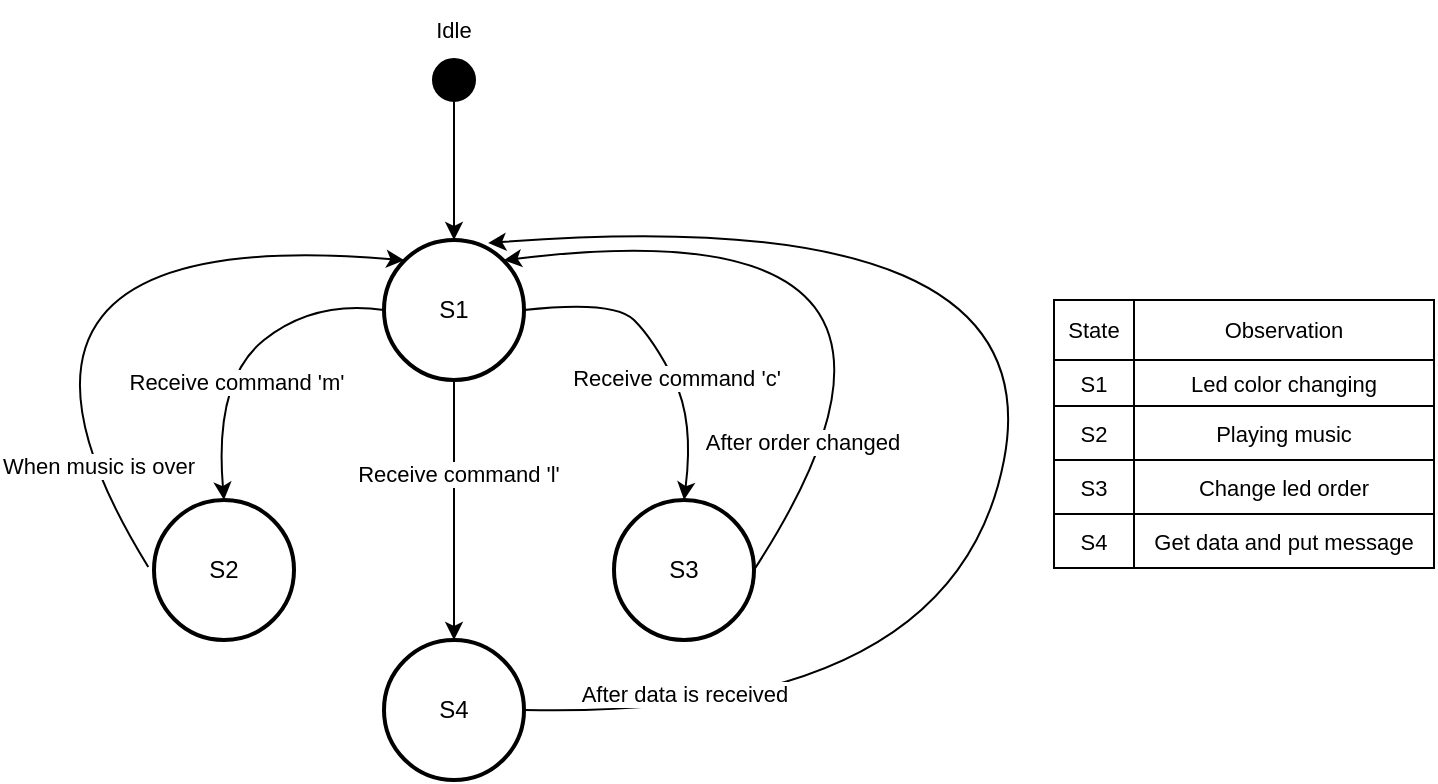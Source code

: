 <mxfile version="22.1.16" type="device">
  <diagram id="C5RBs43oDa-KdzZeNtuy" name="Page-1">
    <mxGraphModel dx="981" dy="567" grid="1" gridSize="10" guides="1" tooltips="1" connect="1" arrows="1" fold="1" page="1" pageScale="1" pageWidth="827" pageHeight="1169" math="0" shadow="0">
      <root>
        <mxCell id="WIyWlLk6GJQsqaUBKTNV-0" />
        <mxCell id="WIyWlLk6GJQsqaUBKTNV-1" parent="WIyWlLk6GJQsqaUBKTNV-0" />
        <mxCell id="5Mziw4J-WXbQ9pku5D82-3" value="" style="edgeStyle=orthogonalEdgeStyle;rounded=0;orthogonalLoop=1;jettySize=auto;html=1;" edge="1" parent="WIyWlLk6GJQsqaUBKTNV-1" source="5Mziw4J-WXbQ9pku5D82-1">
          <mxGeometry relative="1" as="geometry">
            <mxPoint x="300" y="130" as="targetPoint" />
          </mxGeometry>
        </mxCell>
        <mxCell id="5Mziw4J-WXbQ9pku5D82-1" value="" style="strokeWidth=2;html=1;shape=mxgraph.flowchart.start_2;whiteSpace=wrap;fillColor=#000000;aspect=fixed;" vertex="1" parent="WIyWlLk6GJQsqaUBKTNV-1">
          <mxGeometry x="290" y="40" width="20" height="20" as="geometry" />
        </mxCell>
        <mxCell id="5Mziw4J-WXbQ9pku5D82-5" value="S1" style="strokeWidth=2;html=1;shape=mxgraph.flowchart.start_2;whiteSpace=wrap;aspect=fixed;" vertex="1" parent="WIyWlLk6GJQsqaUBKTNV-1">
          <mxGeometry x="265" y="130" width="70" height="70" as="geometry" />
        </mxCell>
        <mxCell id="5Mziw4J-WXbQ9pku5D82-6" value="S2" style="strokeWidth=2;html=1;shape=mxgraph.flowchart.start_2;whiteSpace=wrap;aspect=fixed;" vertex="1" parent="WIyWlLk6GJQsqaUBKTNV-1">
          <mxGeometry x="150" y="260" width="70" height="70" as="geometry" />
        </mxCell>
        <mxCell id="5Mziw4J-WXbQ9pku5D82-7" value="S3" style="strokeWidth=2;html=1;shape=mxgraph.flowchart.start_2;whiteSpace=wrap;aspect=fixed;" vertex="1" parent="WIyWlLk6GJQsqaUBKTNV-1">
          <mxGeometry x="380" y="260" width="70" height="70" as="geometry" />
        </mxCell>
        <mxCell id="5Mziw4J-WXbQ9pku5D82-10" value="" style="curved=1;endArrow=classic;html=1;rounded=0;entryX=0.5;entryY=0;entryDx=0;entryDy=0;entryPerimeter=0;exitX=0;exitY=0.5;exitDx=0;exitDy=0;exitPerimeter=0;" edge="1" parent="WIyWlLk6GJQsqaUBKTNV-1" source="5Mziw4J-WXbQ9pku5D82-5" target="5Mziw4J-WXbQ9pku5D82-6">
          <mxGeometry width="50" height="50" relative="1" as="geometry">
            <mxPoint x="120" y="250" as="sourcePoint" />
            <mxPoint x="170" y="200" as="targetPoint" />
            <Array as="points">
              <mxPoint x="230" y="160" />
              <mxPoint x="180" y="200" />
            </Array>
          </mxGeometry>
        </mxCell>
        <mxCell id="5Mziw4J-WXbQ9pku5D82-13" value="Receive command &#39;m&#39;" style="edgeLabel;html=1;align=center;verticalAlign=middle;resizable=0;points=[];fontSize=11;fontFamily=Helvetica;fontColor=default;" vertex="1" connectable="0" parent="5Mziw4J-WXbQ9pku5D82-10">
          <mxGeometry x="0.148" y="7" relative="1" as="geometry">
            <mxPoint as="offset" />
          </mxGeometry>
        </mxCell>
        <mxCell id="5Mziw4J-WXbQ9pku5D82-12" value="" style="curved=1;endArrow=classic;html=1;rounded=0;labelBackgroundColor=default;strokeColor=default;align=center;verticalAlign=middle;fontFamily=Helvetica;fontSize=11;fontColor=default;shape=connector;exitX=1;exitY=0.5;exitDx=0;exitDy=0;exitPerimeter=0;entryX=0.5;entryY=0;entryDx=0;entryDy=0;entryPerimeter=0;" edge="1" parent="WIyWlLk6GJQsqaUBKTNV-1" source="5Mziw4J-WXbQ9pku5D82-5" target="5Mziw4J-WXbQ9pku5D82-7">
          <mxGeometry width="50" height="50" relative="1" as="geometry">
            <mxPoint x="380" y="230" as="sourcePoint" />
            <mxPoint x="430" y="180" as="targetPoint" />
            <Array as="points">
              <mxPoint x="380" y="160" />
              <mxPoint x="400" y="180" />
              <mxPoint x="420" y="220" />
            </Array>
          </mxGeometry>
        </mxCell>
        <mxCell id="5Mziw4J-WXbQ9pku5D82-14" value="Receive command &#39;c&#39;" style="edgeLabel;html=1;align=center;verticalAlign=middle;resizable=0;points=[];fontSize=11;fontFamily=Helvetica;fontColor=default;" vertex="1" connectable="0" parent="5Mziw4J-WXbQ9pku5D82-12">
          <mxGeometry x="0.19" y="1" relative="1" as="geometry">
            <mxPoint as="offset" />
          </mxGeometry>
        </mxCell>
        <mxCell id="5Mziw4J-WXbQ9pku5D82-15" value="S4" style="strokeWidth=2;html=1;shape=mxgraph.flowchart.start_2;whiteSpace=wrap;aspect=fixed;" vertex="1" parent="WIyWlLk6GJQsqaUBKTNV-1">
          <mxGeometry x="265" y="330" width="70" height="70" as="geometry" />
        </mxCell>
        <mxCell id="5Mziw4J-WXbQ9pku5D82-16" value="" style="endArrow=classic;html=1;rounded=0;labelBackgroundColor=default;strokeColor=default;align=center;verticalAlign=middle;fontFamily=Helvetica;fontSize=11;fontColor=default;shape=connector;curved=1;exitX=0.5;exitY=1;exitDx=0;exitDy=0;exitPerimeter=0;entryX=0.5;entryY=0;entryDx=0;entryDy=0;entryPerimeter=0;" edge="1" parent="WIyWlLk6GJQsqaUBKTNV-1" source="5Mziw4J-WXbQ9pku5D82-5" target="5Mziw4J-WXbQ9pku5D82-15">
          <mxGeometry width="50" height="50" relative="1" as="geometry">
            <mxPoint x="320" y="290" as="sourcePoint" />
            <mxPoint x="370" y="240" as="targetPoint" />
          </mxGeometry>
        </mxCell>
        <mxCell id="5Mziw4J-WXbQ9pku5D82-17" value="Receive command &#39;l&#39;" style="edgeLabel;html=1;align=center;verticalAlign=middle;resizable=0;points=[];fontSize=11;fontFamily=Helvetica;fontColor=default;" vertex="1" connectable="0" parent="5Mziw4J-WXbQ9pku5D82-16">
          <mxGeometry x="-0.287" y="2" relative="1" as="geometry">
            <mxPoint as="offset" />
          </mxGeometry>
        </mxCell>
        <mxCell id="5Mziw4J-WXbQ9pku5D82-20" value="" style="endArrow=classic;html=1;rounded=0;labelBackgroundColor=default;strokeColor=default;align=center;verticalAlign=middle;fontFamily=Helvetica;fontSize=11;fontColor=default;shape=connector;curved=1;exitX=-0.041;exitY=0.478;exitDx=0;exitDy=0;exitPerimeter=0;entryX=0.145;entryY=0.145;entryDx=0;entryDy=0;entryPerimeter=0;" edge="1" parent="WIyWlLk6GJQsqaUBKTNV-1" source="5Mziw4J-WXbQ9pku5D82-6" target="5Mziw4J-WXbQ9pku5D82-5">
          <mxGeometry width="50" height="50" relative="1" as="geometry">
            <mxPoint x="30" y="300" as="sourcePoint" />
            <mxPoint x="80" y="250" as="targetPoint" />
            <Array as="points">
              <mxPoint x="40" y="120" />
            </Array>
          </mxGeometry>
        </mxCell>
        <mxCell id="5Mziw4J-WXbQ9pku5D82-36" value="When music is over" style="edgeLabel;html=1;align=center;verticalAlign=middle;resizable=0;points=[];fontSize=11;fontFamily=Helvetica;fontColor=default;" vertex="1" connectable="0" parent="5Mziw4J-WXbQ9pku5D82-20">
          <mxGeometry x="-0.741" y="-5" relative="1" as="geometry">
            <mxPoint as="offset" />
          </mxGeometry>
        </mxCell>
        <mxCell id="5Mziw4J-WXbQ9pku5D82-21" value="" style="endArrow=classic;html=1;rounded=0;labelBackgroundColor=default;strokeColor=default;align=center;verticalAlign=middle;fontFamily=Helvetica;fontSize=11;fontColor=default;shape=connector;curved=1;exitX=1;exitY=0.5;exitDx=0;exitDy=0;exitPerimeter=0;entryX=0.855;entryY=0.145;entryDx=0;entryDy=0;entryPerimeter=0;" edge="1" parent="WIyWlLk6GJQsqaUBKTNV-1" source="5Mziw4J-WXbQ9pku5D82-7" target="5Mziw4J-WXbQ9pku5D82-5">
          <mxGeometry width="50" height="50" relative="1" as="geometry">
            <mxPoint x="490" y="260" as="sourcePoint" />
            <mxPoint x="540" y="210" as="targetPoint" />
            <Array as="points">
              <mxPoint x="570" y="110" />
            </Array>
          </mxGeometry>
        </mxCell>
        <mxCell id="5Mziw4J-WXbQ9pku5D82-38" value="After order changed" style="edgeLabel;html=1;align=center;verticalAlign=middle;resizable=0;points=[];fontSize=11;fontFamily=Helvetica;fontColor=default;" vertex="1" connectable="0" parent="5Mziw4J-WXbQ9pku5D82-21">
          <mxGeometry x="-0.796" y="3" relative="1" as="geometry">
            <mxPoint y="-23" as="offset" />
          </mxGeometry>
        </mxCell>
        <mxCell id="5Mziw4J-WXbQ9pku5D82-22" value="" style="endArrow=classic;html=1;rounded=0;labelBackgroundColor=default;strokeColor=default;align=center;verticalAlign=middle;fontFamily=Helvetica;fontSize=11;fontColor=default;shape=connector;curved=1;exitX=1;exitY=0.5;exitDx=0;exitDy=0;exitPerimeter=0;entryX=0.744;entryY=0.022;entryDx=0;entryDy=0;entryPerimeter=0;" edge="1" parent="WIyWlLk6GJQsqaUBKTNV-1" source="5Mziw4J-WXbQ9pku5D82-15" target="5Mziw4J-WXbQ9pku5D82-5">
          <mxGeometry width="50" height="50" relative="1" as="geometry">
            <mxPoint x="560" y="430" as="sourcePoint" />
            <mxPoint x="610" y="380" as="targetPoint" />
            <Array as="points">
              <mxPoint x="550" y="370" />
              <mxPoint x="600" y="110" />
            </Array>
          </mxGeometry>
        </mxCell>
        <mxCell id="5Mziw4J-WXbQ9pku5D82-37" value="After data is received" style="edgeLabel;html=1;align=center;verticalAlign=middle;resizable=0;points=[];fontSize=11;fontFamily=Helvetica;fontColor=default;" vertex="1" connectable="0" parent="5Mziw4J-WXbQ9pku5D82-22">
          <mxGeometry x="-0.852" y="7" relative="1" as="geometry">
            <mxPoint x="23" y="-3" as="offset" />
          </mxGeometry>
        </mxCell>
        <mxCell id="5Mziw4J-WXbQ9pku5D82-23" value="" style="childLayout=tableLayout;recursiveResize=0;shadow=0;fillColor=default;fontFamily=Helvetica;fontSize=11;fontColor=default;" vertex="1" parent="WIyWlLk6GJQsqaUBKTNV-1">
          <mxGeometry x="600" y="160" width="190" height="134" as="geometry" />
        </mxCell>
        <mxCell id="5Mziw4J-WXbQ9pku5D82-24" value="" style="shape=tableRow;horizontal=0;startSize=0;swimlaneHead=0;swimlaneBody=0;top=0;left=0;bottom=0;right=0;dropTarget=0;collapsible=0;recursiveResize=0;expand=0;fontStyle=0;fillColor=none;strokeColor=inherit;fontFamily=Helvetica;fontSize=11;fontColor=default;" vertex="1" parent="5Mziw4J-WXbQ9pku5D82-23">
          <mxGeometry width="190" height="30" as="geometry" />
        </mxCell>
        <mxCell id="5Mziw4J-WXbQ9pku5D82-25" value="State" style="connectable=0;recursiveResize=0;strokeColor=inherit;fillColor=none;align=center;whiteSpace=wrap;html=1;fontFamily=Helvetica;fontSize=11;fontColor=default;" vertex="1" parent="5Mziw4J-WXbQ9pku5D82-24">
          <mxGeometry width="40" height="30" as="geometry">
            <mxRectangle width="40" height="30" as="alternateBounds" />
          </mxGeometry>
        </mxCell>
        <mxCell id="5Mziw4J-WXbQ9pku5D82-26" value="Observation" style="connectable=0;recursiveResize=0;strokeColor=inherit;fillColor=none;align=center;whiteSpace=wrap;html=1;fontFamily=Helvetica;fontSize=11;fontColor=default;" vertex="1" parent="5Mziw4J-WXbQ9pku5D82-24">
          <mxGeometry x="40" width="150" height="30" as="geometry">
            <mxRectangle width="150" height="30" as="alternateBounds" />
          </mxGeometry>
        </mxCell>
        <mxCell id="5Mziw4J-WXbQ9pku5D82-28" style="shape=tableRow;horizontal=0;startSize=0;swimlaneHead=0;swimlaneBody=0;top=0;left=0;bottom=0;right=0;dropTarget=0;collapsible=0;recursiveResize=0;expand=0;fontStyle=0;fillColor=none;strokeColor=inherit;fontFamily=Helvetica;fontSize=11;fontColor=default;" vertex="1" parent="5Mziw4J-WXbQ9pku5D82-23">
          <mxGeometry y="30" width="190" height="23" as="geometry" />
        </mxCell>
        <mxCell id="5Mziw4J-WXbQ9pku5D82-29" value="S1" style="connectable=0;recursiveResize=0;strokeColor=inherit;fillColor=none;align=center;whiteSpace=wrap;html=1;fontFamily=Helvetica;fontSize=11;fontColor=default;" vertex="1" parent="5Mziw4J-WXbQ9pku5D82-28">
          <mxGeometry width="40" height="23" as="geometry">
            <mxRectangle width="40" height="23" as="alternateBounds" />
          </mxGeometry>
        </mxCell>
        <mxCell id="5Mziw4J-WXbQ9pku5D82-30" value="Led color changing" style="connectable=0;recursiveResize=0;strokeColor=inherit;fillColor=none;align=center;whiteSpace=wrap;html=1;fontFamily=Helvetica;fontSize=11;fontColor=default;" vertex="1" parent="5Mziw4J-WXbQ9pku5D82-28">
          <mxGeometry x="40" width="150" height="23" as="geometry">
            <mxRectangle width="150" height="23" as="alternateBounds" />
          </mxGeometry>
        </mxCell>
        <mxCell id="5Mziw4J-WXbQ9pku5D82-32" style="shape=tableRow;horizontal=0;startSize=0;swimlaneHead=0;swimlaneBody=0;top=0;left=0;bottom=0;right=0;dropTarget=0;collapsible=0;recursiveResize=0;expand=0;fontStyle=0;fillColor=none;strokeColor=inherit;fontFamily=Helvetica;fontSize=11;fontColor=default;" vertex="1" parent="5Mziw4J-WXbQ9pku5D82-23">
          <mxGeometry y="53" width="190" height="27" as="geometry" />
        </mxCell>
        <mxCell id="5Mziw4J-WXbQ9pku5D82-33" value="S2" style="connectable=0;recursiveResize=0;strokeColor=inherit;fillColor=none;align=center;whiteSpace=wrap;html=1;fontFamily=Helvetica;fontSize=11;fontColor=default;" vertex="1" parent="5Mziw4J-WXbQ9pku5D82-32">
          <mxGeometry width="40" height="27" as="geometry">
            <mxRectangle width="40" height="27" as="alternateBounds" />
          </mxGeometry>
        </mxCell>
        <mxCell id="5Mziw4J-WXbQ9pku5D82-34" value="Playing music" style="connectable=0;recursiveResize=0;strokeColor=inherit;fillColor=none;align=center;whiteSpace=wrap;html=1;fontFamily=Helvetica;fontSize=11;fontColor=default;" vertex="1" parent="5Mziw4J-WXbQ9pku5D82-32">
          <mxGeometry x="40" width="150" height="27" as="geometry">
            <mxRectangle width="150" height="27" as="alternateBounds" />
          </mxGeometry>
        </mxCell>
        <mxCell id="5Mziw4J-WXbQ9pku5D82-40" style="shape=tableRow;horizontal=0;startSize=0;swimlaneHead=0;swimlaneBody=0;top=0;left=0;bottom=0;right=0;dropTarget=0;collapsible=0;recursiveResize=0;expand=0;fontStyle=0;fillColor=none;strokeColor=inherit;fontFamily=Helvetica;fontSize=11;fontColor=default;" vertex="1" parent="5Mziw4J-WXbQ9pku5D82-23">
          <mxGeometry y="80" width="190" height="27" as="geometry" />
        </mxCell>
        <mxCell id="5Mziw4J-WXbQ9pku5D82-41" value="S3" style="connectable=0;recursiveResize=0;strokeColor=inherit;fillColor=none;align=center;whiteSpace=wrap;html=1;fontFamily=Helvetica;fontSize=11;fontColor=default;" vertex="1" parent="5Mziw4J-WXbQ9pku5D82-40">
          <mxGeometry width="40" height="27" as="geometry">
            <mxRectangle width="40" height="27" as="alternateBounds" />
          </mxGeometry>
        </mxCell>
        <mxCell id="5Mziw4J-WXbQ9pku5D82-42" value="Change led order" style="connectable=0;recursiveResize=0;strokeColor=inherit;fillColor=none;align=center;whiteSpace=wrap;html=1;fontFamily=Helvetica;fontSize=11;fontColor=default;" vertex="1" parent="5Mziw4J-WXbQ9pku5D82-40">
          <mxGeometry x="40" width="150" height="27" as="geometry">
            <mxRectangle width="150" height="27" as="alternateBounds" />
          </mxGeometry>
        </mxCell>
        <mxCell id="5Mziw4J-WXbQ9pku5D82-44" style="shape=tableRow;horizontal=0;startSize=0;swimlaneHead=0;swimlaneBody=0;top=0;left=0;bottom=0;right=0;dropTarget=0;collapsible=0;recursiveResize=0;expand=0;fontStyle=0;fillColor=none;strokeColor=inherit;fontFamily=Helvetica;fontSize=11;fontColor=default;" vertex="1" parent="5Mziw4J-WXbQ9pku5D82-23">
          <mxGeometry y="107" width="190" height="27" as="geometry" />
        </mxCell>
        <mxCell id="5Mziw4J-WXbQ9pku5D82-45" value="S4" style="connectable=0;recursiveResize=0;strokeColor=inherit;fillColor=none;align=center;whiteSpace=wrap;html=1;fontFamily=Helvetica;fontSize=11;fontColor=default;" vertex="1" parent="5Mziw4J-WXbQ9pku5D82-44">
          <mxGeometry width="40" height="27" as="geometry">
            <mxRectangle width="40" height="27" as="alternateBounds" />
          </mxGeometry>
        </mxCell>
        <mxCell id="5Mziw4J-WXbQ9pku5D82-46" value="Get data and put message" style="connectable=0;recursiveResize=0;strokeColor=inherit;fillColor=none;align=center;whiteSpace=wrap;html=1;fontFamily=Helvetica;fontSize=11;fontColor=default;" vertex="1" parent="5Mziw4J-WXbQ9pku5D82-44">
          <mxGeometry x="40" width="150" height="27" as="geometry">
            <mxRectangle width="150" height="27" as="alternateBounds" />
          </mxGeometry>
        </mxCell>
        <mxCell id="5Mziw4J-WXbQ9pku5D82-39" value="Idle" style="text;html=1;strokeColor=none;fillColor=none;align=center;verticalAlign=middle;whiteSpace=wrap;rounded=0;fontSize=11;fontFamily=Helvetica;fontColor=default;" vertex="1" parent="WIyWlLk6GJQsqaUBKTNV-1">
          <mxGeometry x="270" y="10" width="60" height="30" as="geometry" />
        </mxCell>
      </root>
    </mxGraphModel>
  </diagram>
</mxfile>

